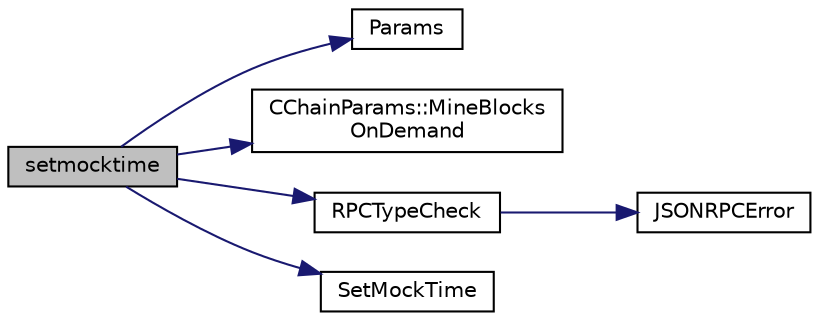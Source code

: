 digraph "setmocktime"
{
  edge [fontname="Helvetica",fontsize="10",labelfontname="Helvetica",labelfontsize="10"];
  node [fontname="Helvetica",fontsize="10",shape=record];
  rankdir="LR";
  Node74 [label="setmocktime",height=0.2,width=0.4,color="black", fillcolor="grey75", style="filled", fontcolor="black"];
  Node74 -> Node75 [color="midnightblue",fontsize="10",style="solid",fontname="Helvetica"];
  Node75 [label="Params",height=0.2,width=0.4,color="black", fillcolor="white", style="filled",URL="$chainparams_8cpp.html#ace5c5b706d71a324a417dd2db394fd4a",tooltip="Return the currently selected parameters. "];
  Node74 -> Node76 [color="midnightblue",fontsize="10",style="solid",fontname="Helvetica"];
  Node76 [label="CChainParams::MineBlocks\lOnDemand",height=0.2,width=0.4,color="black", fillcolor="white", style="filled",URL="$class_c_chain_params.html#a96be31ff3d8525c9d5458b7d07ada6bb",tooltip="Make miner stop after a block is found. "];
  Node74 -> Node77 [color="midnightblue",fontsize="10",style="solid",fontname="Helvetica"];
  Node77 [label="RPCTypeCheck",height=0.2,width=0.4,color="black", fillcolor="white", style="filled",URL="$rpcserver_8cpp.html#a6f9782b3c0efdb472b355c60bd90f2b6"];
  Node77 -> Node78 [color="midnightblue",fontsize="10",style="solid",fontname="Helvetica"];
  Node78 [label="JSONRPCError",height=0.2,width=0.4,color="black", fillcolor="white", style="filled",URL="$rpcprotocol_8cpp.html#a17b1bb111ab339efc951929834766039"];
  Node74 -> Node79 [color="midnightblue",fontsize="10",style="solid",fontname="Helvetica"];
  Node79 [label="SetMockTime",height=0.2,width=0.4,color="black", fillcolor="white", style="filled",URL="$utiltime_8cpp.html#a79d4c36b511d6690ab0bbde0e0da9251"];
}
